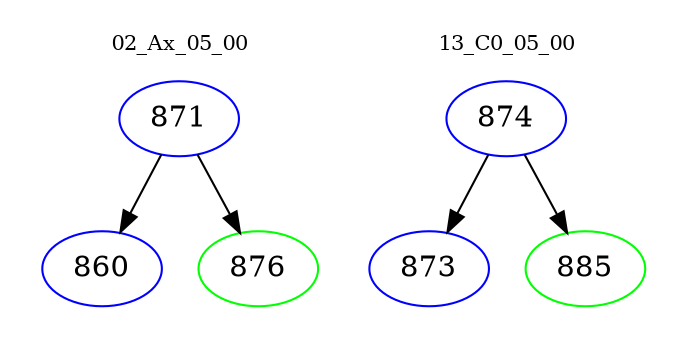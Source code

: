 digraph{
subgraph cluster_0 {
color = white
label = "02_Ax_05_00";
fontsize=10;
T0_871 [label="871", color="blue"]
T0_871 -> T0_860 [color="black"]
T0_860 [label="860", color="blue"]
T0_871 -> T0_876 [color="black"]
T0_876 [label="876", color="green"]
}
subgraph cluster_1 {
color = white
label = "13_C0_05_00";
fontsize=10;
T1_874 [label="874", color="blue"]
T1_874 -> T1_873 [color="black"]
T1_873 [label="873", color="blue"]
T1_874 -> T1_885 [color="black"]
T1_885 [label="885", color="green"]
}
}

